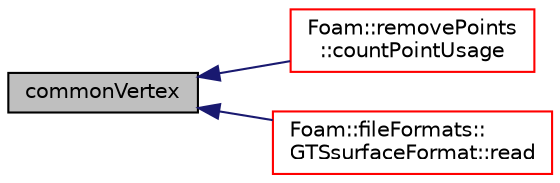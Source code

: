 digraph "commonVertex"
{
  bgcolor="transparent";
  edge [fontname="Helvetica",fontsize="10",labelfontname="Helvetica",labelfontsize="10"];
  node [fontname="Helvetica",fontsize="10",shape=record];
  rankdir="LR";
  Node1 [label="commonVertex",height=0.2,width=0.4,color="black", fillcolor="grey75", style="filled", fontcolor="black"];
  Node1 -> Node2 [dir="back",color="midnightblue",fontsize="10",style="solid",fontname="Helvetica"];
  Node2 [label="Foam::removePoints\l::countPointUsage",height=0.2,width=0.4,color="red",URL="$a02218.html#a6884eaacac39541b80b52140262aecdd",tooltip="Mark in pointCanBeDeleted the points that can be deleted. "];
  Node1 -> Node3 [dir="back",color="midnightblue",fontsize="10",style="solid",fontname="Helvetica"];
  Node3 [label="Foam::fileFormats::\lGTSsurfaceFormat::read",height=0.2,width=0.4,color="red",URL="$a00975.html#a464ebd67acbdff0014d4dae69e3ec4be",tooltip="Read from file. "];
}
